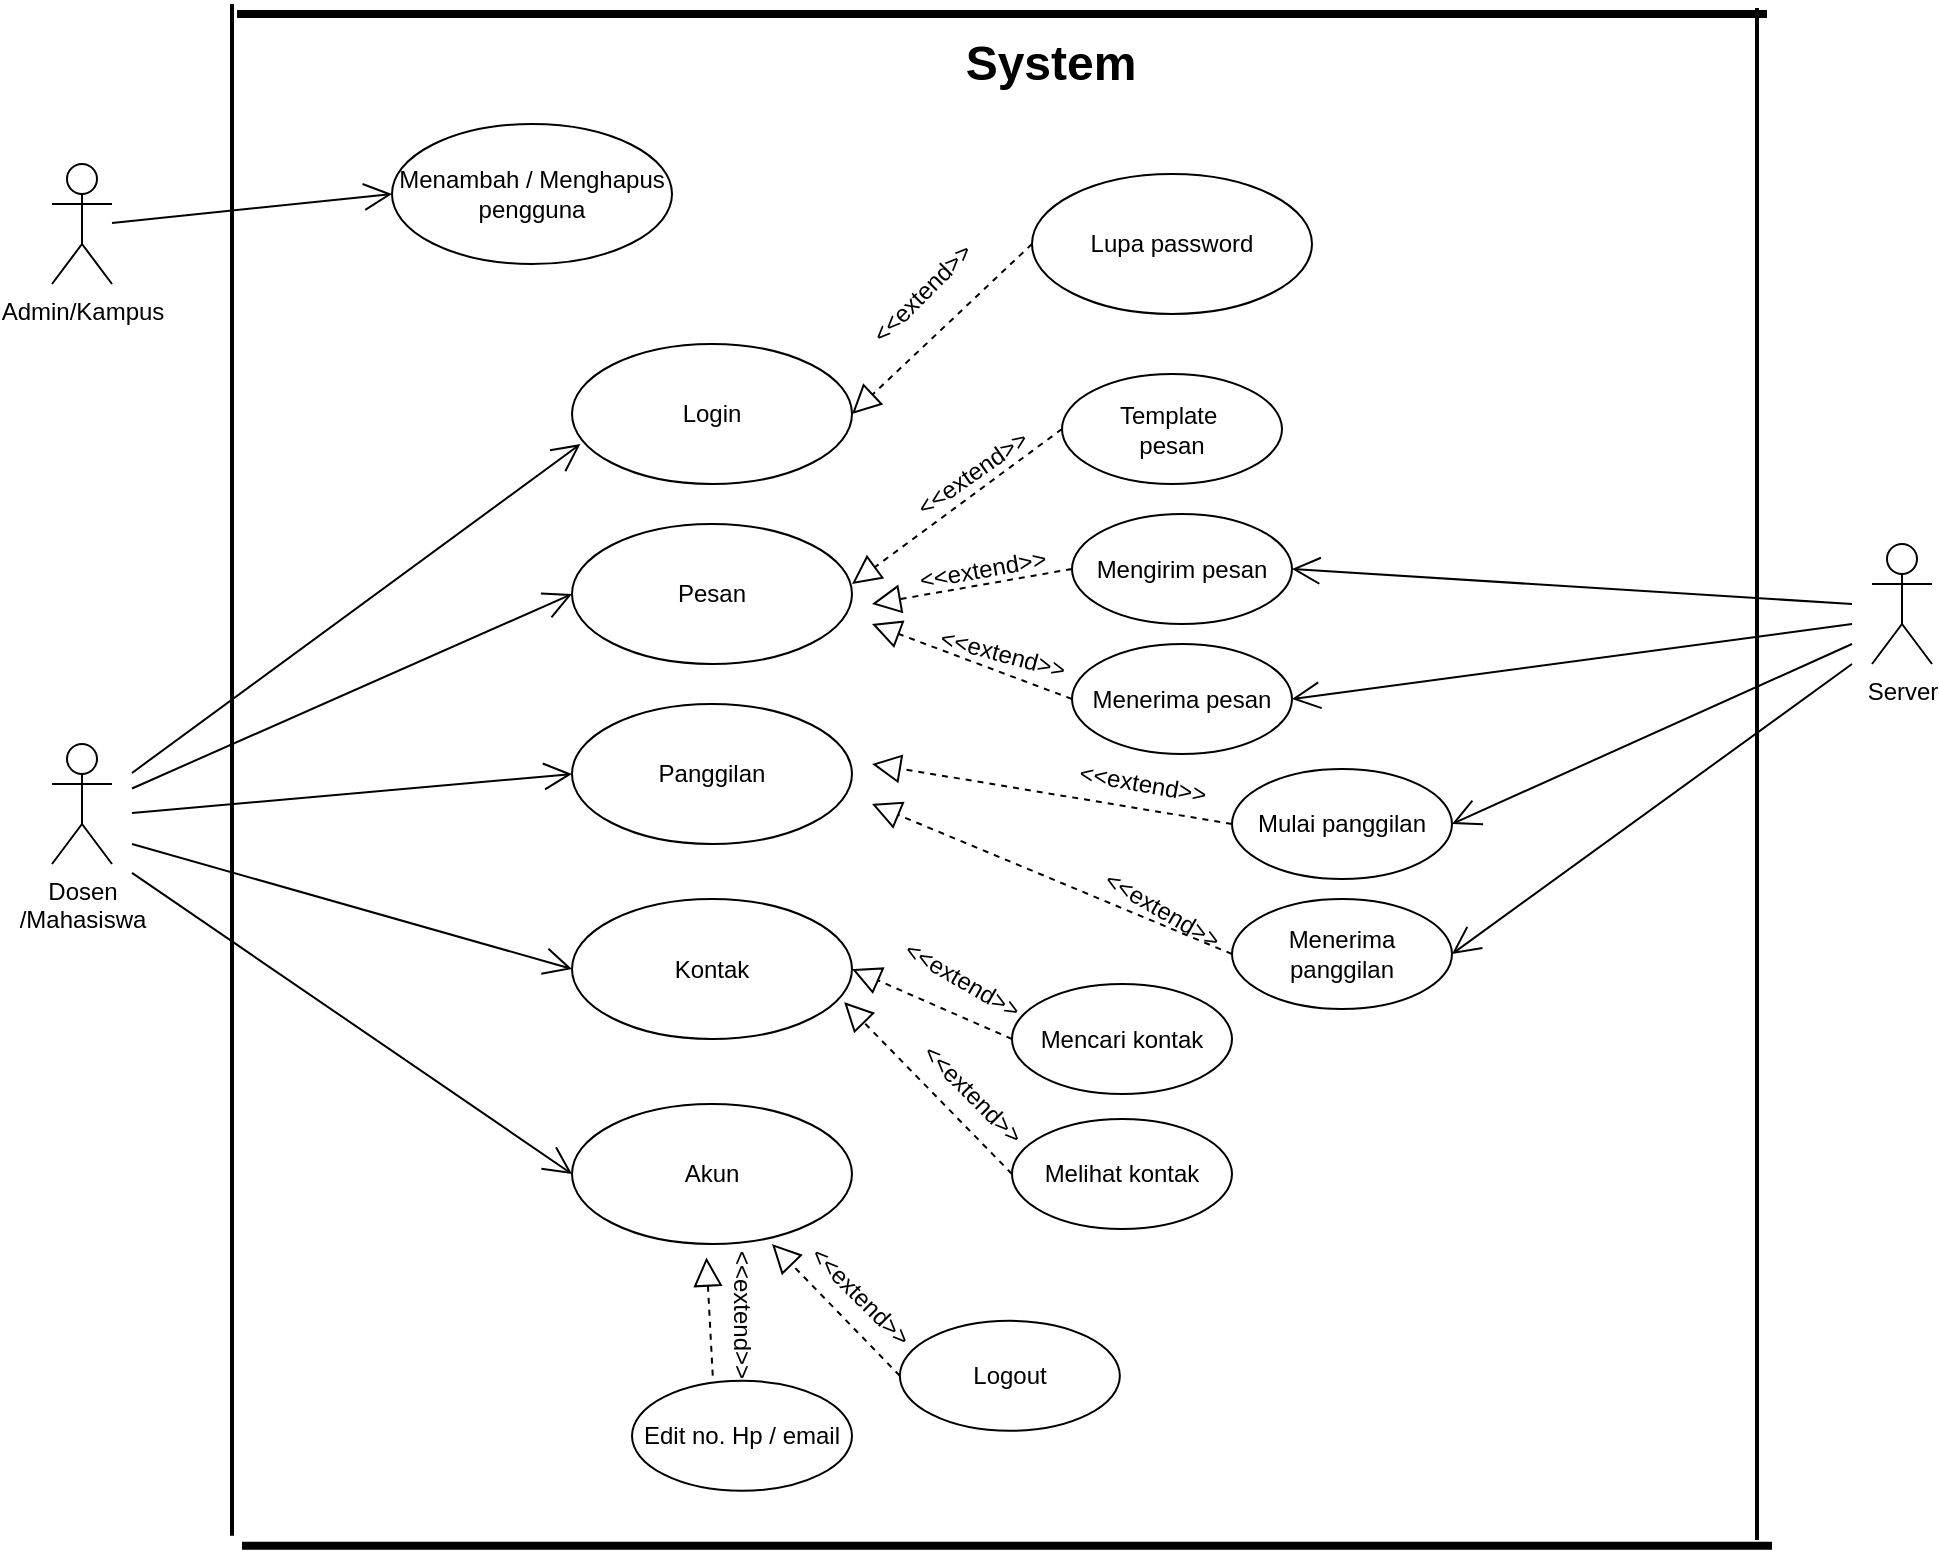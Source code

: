 <mxfile version="20.5.3" type="device"><diagram name="Page-1" id="5d7acffa-a066-3a61-03fe-96351882024d"><mxGraphModel dx="782" dy="428" grid="1" gridSize="10" guides="1" tooltips="1" connect="1" arrows="1" fold="1" page="1" pageScale="1" pageWidth="1100" pageHeight="850" background="#ffffff" math="0" shadow="0"><root><mxCell id="0"/><mxCell id="1" parent="0"/><mxCell id="xBsuJ-ZvFOJ9v9PAwK7a-1" value="Admin/Kampus" style="shape=umlActor;verticalLabelPosition=bottom;verticalAlign=top;fontStyle=0;labelBackgroundColor=none;labelBorderColor=none;html=1;" vertex="1" parent="1"><mxGeometry x="70" y="150" width="30" height="60" as="geometry"/></mxCell><mxCell id="xBsuJ-ZvFOJ9v9PAwK7a-6" value="Dosen&lt;br&gt;/Mahasiswa" style="shape=umlActor;verticalLabelPosition=bottom;verticalAlign=top;html=1;labelBackgroundColor=none;labelBorderColor=none;" vertex="1" parent="1"><mxGeometry x="70" y="440" width="30" height="60" as="geometry"/></mxCell><mxCell id="xBsuJ-ZvFOJ9v9PAwK7a-12" value="Menambah / Menghapus&lt;br&gt;pengguna" style="ellipse;whiteSpace=wrap;html=1;labelBackgroundColor=none;labelBorderColor=none;align=center;" vertex="1" parent="1"><mxGeometry x="240" y="130" width="140" height="70" as="geometry"/></mxCell><mxCell id="xBsuJ-ZvFOJ9v9PAwK7a-13" value="Pesan" style="ellipse;whiteSpace=wrap;html=1;labelBackgroundColor=none;labelBorderColor=none;align=center;" vertex="1" parent="1"><mxGeometry x="330" y="330" width="140" height="70" as="geometry"/></mxCell><mxCell id="xBsuJ-ZvFOJ9v9PAwK7a-14" value="Panggilan" style="ellipse;whiteSpace=wrap;html=1;labelBackgroundColor=none;labelBorderColor=none;align=center;" vertex="1" parent="1"><mxGeometry x="330" y="420" width="140" height="70" as="geometry"/></mxCell><mxCell id="xBsuJ-ZvFOJ9v9PAwK7a-15" value="Login" style="ellipse;whiteSpace=wrap;html=1;labelBackgroundColor=none;labelBorderColor=none;align=center;" vertex="1" parent="1"><mxGeometry x="330" y="240" width="140" height="70" as="geometry"/></mxCell><mxCell id="xBsuJ-ZvFOJ9v9PAwK7a-16" value="Kontak" style="ellipse;whiteSpace=wrap;html=1;labelBackgroundColor=none;labelBorderColor=none;align=center;" vertex="1" parent="1"><mxGeometry x="330" y="517.5" width="140" height="70" as="geometry"/></mxCell><mxCell id="xBsuJ-ZvFOJ9v9PAwK7a-17" value="Akun" style="ellipse;whiteSpace=wrap;html=1;labelBackgroundColor=none;labelBorderColor=none;align=center;" vertex="1" parent="1"><mxGeometry x="330" y="620" width="140" height="70" as="geometry"/></mxCell><mxCell id="xBsuJ-ZvFOJ9v9PAwK7a-18" value="Lupa password" style="ellipse;whiteSpace=wrap;html=1;labelBackgroundColor=none;labelBorderColor=none;align=center;" vertex="1" parent="1"><mxGeometry x="560" y="155" width="140" height="70" as="geometry"/></mxCell><mxCell id="xBsuJ-ZvFOJ9v9PAwK7a-21" value="" style="endArrow=open;endFill=1;endSize=12;html=1;rounded=0;entryX=0;entryY=0.5;entryDx=0;entryDy=0;" edge="1" parent="1" target="xBsuJ-ZvFOJ9v9PAwK7a-12"><mxGeometry width="160" relative="1" as="geometry"><mxPoint x="100" y="179.47" as="sourcePoint"/><mxPoint x="260" y="179.47" as="targetPoint"/></mxGeometry></mxCell><mxCell id="xBsuJ-ZvFOJ9v9PAwK7a-22" value="" style="endArrow=open;endFill=1;endSize=12;html=1;rounded=0;entryX=0;entryY=0.5;entryDx=0;entryDy=0;" edge="1" parent="1" target="xBsuJ-ZvFOJ9v9PAwK7a-17"><mxGeometry width="160" relative="1" as="geometry"><mxPoint x="110" y="504.47" as="sourcePoint"/><mxPoint x="250" y="490" as="targetPoint"/></mxGeometry></mxCell><mxCell id="xBsuJ-ZvFOJ9v9PAwK7a-23" value="" style="endArrow=open;endFill=1;endSize=12;html=1;rounded=0;entryX=0;entryY=0.5;entryDx=0;entryDy=0;" edge="1" parent="1" target="xBsuJ-ZvFOJ9v9PAwK7a-16"><mxGeometry width="160" relative="1" as="geometry"><mxPoint x="110" y="490" as="sourcePoint"/><mxPoint x="250" y="475.53" as="targetPoint"/></mxGeometry></mxCell><mxCell id="xBsuJ-ZvFOJ9v9PAwK7a-24" value="" style="endArrow=open;endFill=1;endSize=12;html=1;rounded=0;entryX=0;entryY=0.5;entryDx=0;entryDy=0;" edge="1" parent="1" target="xBsuJ-ZvFOJ9v9PAwK7a-14"><mxGeometry width="160" relative="1" as="geometry"><mxPoint x="110" y="474.47" as="sourcePoint"/><mxPoint x="250" y="460" as="targetPoint"/></mxGeometry></mxCell><mxCell id="xBsuJ-ZvFOJ9v9PAwK7a-25" value="" style="endArrow=open;endFill=1;endSize=12;html=1;rounded=0;entryX=0;entryY=0.5;entryDx=0;entryDy=0;" edge="1" parent="1" target="xBsuJ-ZvFOJ9v9PAwK7a-13"><mxGeometry width="160" relative="1" as="geometry"><mxPoint x="110" y="462.24" as="sourcePoint"/><mxPoint x="250" y="447.77" as="targetPoint"/></mxGeometry></mxCell><mxCell id="xBsuJ-ZvFOJ9v9PAwK7a-26" value="" style="endArrow=open;endFill=1;endSize=12;html=1;rounded=0;entryX=0.03;entryY=0.715;entryDx=0;entryDy=0;entryPerimeter=0;" edge="1" parent="1" target="xBsuJ-ZvFOJ9v9PAwK7a-15"><mxGeometry width="160" relative="1" as="geometry"><mxPoint x="110" y="454.47" as="sourcePoint"/><mxPoint x="250" y="440" as="targetPoint"/></mxGeometry></mxCell><mxCell id="xBsuJ-ZvFOJ9v9PAwK7a-27" value="" style="endArrow=block;dashed=1;endFill=0;endSize=12;html=1;rounded=0;exitX=0;exitY=0.5;exitDx=0;exitDy=0;entryX=1;entryY=0.5;entryDx=0;entryDy=0;" edge="1" parent="1" source="xBsuJ-ZvFOJ9v9PAwK7a-18" target="xBsuJ-ZvFOJ9v9PAwK7a-15"><mxGeometry width="160" relative="1" as="geometry"><mxPoint x="470" y="230" as="sourcePoint"/><mxPoint x="470.0" y="230" as="targetPoint"/></mxGeometry></mxCell><mxCell id="xBsuJ-ZvFOJ9v9PAwK7a-28" value="&amp;lt;&amp;lt;extend&amp;gt;&amp;gt;" style="text;html=1;align=center;verticalAlign=middle;resizable=0;points=[];autosize=1;strokeColor=none;fillColor=none;rotation=-45;" vertex="1" parent="1"><mxGeometry x="460" y="200" width="90" height="30" as="geometry"/></mxCell><mxCell id="xBsuJ-ZvFOJ9v9PAwK7a-32" value="" style="endArrow=block;dashed=1;endFill=0;endSize=12;html=1;rounded=0;exitX=0;exitY=0.5;exitDx=0;exitDy=0;" edge="1" source="xBsuJ-ZvFOJ9v9PAwK7a-42" parent="1"><mxGeometry width="160" relative="1" as="geometry"><mxPoint x="560" y="280" as="sourcePoint"/><mxPoint x="470" y="360" as="targetPoint"/></mxGeometry></mxCell><mxCell id="xBsuJ-ZvFOJ9v9PAwK7a-33" value="&amp;lt;&amp;lt;extend&amp;gt;&amp;gt;" style="text;html=1;align=center;verticalAlign=middle;resizable=0;points=[];autosize=1;strokeColor=none;fillColor=none;rotation=-35;" vertex="1" parent="1"><mxGeometry x="485" y="290" width="90" height="30" as="geometry"/></mxCell><mxCell id="xBsuJ-ZvFOJ9v9PAwK7a-34" value="Mengirim pesan" style="ellipse;whiteSpace=wrap;html=1;labelBackgroundColor=none;labelBorderColor=none;align=center;" vertex="1" parent="1"><mxGeometry x="580" y="325" width="110" height="55" as="geometry"/></mxCell><mxCell id="xBsuJ-ZvFOJ9v9PAwK7a-35" value="" style="endArrow=block;dashed=1;endFill=0;endSize=12;html=1;rounded=0;exitX=0;exitY=0.5;exitDx=0;exitDy=0;" edge="1" source="xBsuJ-ZvFOJ9v9PAwK7a-34" parent="1"><mxGeometry width="160" relative="1" as="geometry"><mxPoint x="470" y="400" as="sourcePoint"/><mxPoint x="480" y="370" as="targetPoint"/></mxGeometry></mxCell><mxCell id="xBsuJ-ZvFOJ9v9PAwK7a-36" value="&amp;lt;&amp;lt;extend&amp;gt;&amp;gt;" style="text;html=1;align=center;verticalAlign=middle;resizable=0;points=[];autosize=1;strokeColor=none;fillColor=none;rotation=-10;" vertex="1" parent="1"><mxGeometry x="490" y="337.5" width="90" height="30" as="geometry"/></mxCell><mxCell id="xBsuJ-ZvFOJ9v9PAwK7a-39" value="Menerima pesan" style="ellipse;whiteSpace=wrap;html=1;labelBackgroundColor=none;labelBorderColor=none;align=center;" vertex="1" parent="1"><mxGeometry x="580" y="390" width="110" height="55" as="geometry"/></mxCell><mxCell id="xBsuJ-ZvFOJ9v9PAwK7a-40" value="" style="endArrow=block;dashed=1;endFill=0;endSize=12;html=1;rounded=0;exitX=0;exitY=0.5;exitDx=0;exitDy=0;" edge="1" source="xBsuJ-ZvFOJ9v9PAwK7a-39" parent="1"><mxGeometry width="160" relative="1" as="geometry"><mxPoint x="470" y="465" as="sourcePoint"/><mxPoint x="480" y="380" as="targetPoint"/></mxGeometry></mxCell><mxCell id="xBsuJ-ZvFOJ9v9PAwK7a-41" value="&amp;lt;&amp;lt;extend&amp;gt;&amp;gt;" style="text;html=1;align=center;verticalAlign=middle;resizable=0;points=[];autosize=1;strokeColor=none;fillColor=none;rotation=15;" vertex="1" parent="1"><mxGeometry x="500" y="380" width="90" height="30" as="geometry"/></mxCell><mxCell id="xBsuJ-ZvFOJ9v9PAwK7a-42" value="Template&amp;nbsp;&lt;br&gt;pesan" style="ellipse;whiteSpace=wrap;html=1;labelBackgroundColor=none;labelBorderColor=none;align=center;" vertex="1" parent="1"><mxGeometry x="575" y="255" width="110" height="55" as="geometry"/></mxCell><mxCell id="xBsuJ-ZvFOJ9v9PAwK7a-43" value="" style="endArrow=open;endFill=1;endSize=12;html=1;rounded=0;entryX=1;entryY=0.5;entryDx=0;entryDy=0;" edge="1" parent="1" target="xBsuJ-ZvFOJ9v9PAwK7a-34"><mxGeometry width="160" relative="1" as="geometry"><mxPoint x="970" y="370" as="sourcePoint"/><mxPoint x="860" y="240" as="targetPoint"/></mxGeometry></mxCell><mxCell id="xBsuJ-ZvFOJ9v9PAwK7a-44" value="" style="endArrow=open;endFill=1;endSize=12;html=1;rounded=0;entryX=1;entryY=0.5;entryDx=0;entryDy=0;startArrow=none;" edge="1" parent="1" target="xBsuJ-ZvFOJ9v9PAwK7a-39"><mxGeometry width="160" relative="1" as="geometry"><mxPoint x="970" y="380" as="sourcePoint"/><mxPoint x="700" y="362.5" as="targetPoint"/></mxGeometry></mxCell><mxCell id="xBsuJ-ZvFOJ9v9PAwK7a-48" value="Mulai panggilan" style="ellipse;whiteSpace=wrap;html=1;labelBackgroundColor=none;labelBorderColor=none;align=center;" vertex="1" parent="1"><mxGeometry x="660" y="452.5" width="110" height="55" as="geometry"/></mxCell><mxCell id="xBsuJ-ZvFOJ9v9PAwK7a-49" value="" style="endArrow=block;dashed=1;endFill=0;endSize=12;html=1;rounded=0;exitX=0;exitY=0.5;exitDx=0;exitDy=0;" edge="1" source="xBsuJ-ZvFOJ9v9PAwK7a-48" parent="1"><mxGeometry width="160" relative="1" as="geometry"><mxPoint x="550" y="527.5" as="sourcePoint"/><mxPoint x="480" y="450" as="targetPoint"/></mxGeometry></mxCell><mxCell id="xBsuJ-ZvFOJ9v9PAwK7a-50" value="&amp;lt;&amp;lt;extend&amp;gt;&amp;gt;" style="text;html=1;align=center;verticalAlign=middle;resizable=0;points=[];autosize=1;strokeColor=none;fillColor=none;rotation=10;" vertex="1" parent="1"><mxGeometry x="570" y="445" width="90" height="30" as="geometry"/></mxCell><mxCell id="xBsuJ-ZvFOJ9v9PAwK7a-51" value="Menerima panggilan" style="ellipse;whiteSpace=wrap;html=1;labelBackgroundColor=none;labelBorderColor=none;align=center;" vertex="1" parent="1"><mxGeometry x="660" y="517.5" width="110" height="55" as="geometry"/></mxCell><mxCell id="xBsuJ-ZvFOJ9v9PAwK7a-52" value="" style="endArrow=block;dashed=1;endFill=0;endSize=12;html=1;rounded=0;exitX=0;exitY=0.5;exitDx=0;exitDy=0;" edge="1" source="xBsuJ-ZvFOJ9v9PAwK7a-51" parent="1"><mxGeometry width="160" relative="1" as="geometry"><mxPoint x="550" y="592.5" as="sourcePoint"/><mxPoint x="480" y="470" as="targetPoint"/></mxGeometry></mxCell><mxCell id="xBsuJ-ZvFOJ9v9PAwK7a-53" value="&amp;lt;&amp;lt;extend&amp;gt;&amp;gt;" style="text;html=1;align=center;verticalAlign=middle;resizable=0;points=[];autosize=1;strokeColor=none;fillColor=none;rotation=30;" vertex="1" parent="1"><mxGeometry x="580" y="507.5" width="90" height="30" as="geometry"/></mxCell><mxCell id="xBsuJ-ZvFOJ9v9PAwK7a-54" value="" style="endArrow=open;endFill=1;endSize=12;html=1;rounded=0;entryX=1;entryY=0.5;entryDx=0;entryDy=0;" edge="1" target="xBsuJ-ZvFOJ9v9PAwK7a-48" parent="1"><mxGeometry width="160" relative="1" as="geometry"><mxPoint x="970" y="390" as="sourcePoint"/><mxPoint x="940" y="367.5" as="targetPoint"/></mxGeometry></mxCell><mxCell id="xBsuJ-ZvFOJ9v9PAwK7a-55" value="" style="endArrow=open;endFill=1;endSize=12;html=1;rounded=0;entryX=1;entryY=0.5;entryDx=0;entryDy=0;" edge="1" target="xBsuJ-ZvFOJ9v9PAwK7a-51" parent="1"><mxGeometry width="160" relative="1" as="geometry"><mxPoint x="970" y="400" as="sourcePoint"/><mxPoint x="780" y="490" as="targetPoint"/></mxGeometry></mxCell><mxCell id="xBsuJ-ZvFOJ9v9PAwK7a-58" value="" style="endArrow=block;dashed=1;endFill=0;endSize=12;html=1;rounded=0;exitX=0;exitY=0.5;exitDx=0;exitDy=0;entryX=1;entryY=0.5;entryDx=0;entryDy=0;" edge="1" source="xBsuJ-ZvFOJ9v9PAwK7a-60" parent="1" target="xBsuJ-ZvFOJ9v9PAwK7a-16"><mxGeometry width="160" relative="1" as="geometry"><mxPoint x="550" y="585" as="sourcePoint"/><mxPoint x="460" y="665" as="targetPoint"/></mxGeometry></mxCell><mxCell id="xBsuJ-ZvFOJ9v9PAwK7a-59" value="&amp;lt;&amp;lt;extend&amp;gt;&amp;gt;" style="text;html=1;align=center;verticalAlign=middle;resizable=0;points=[];autosize=1;strokeColor=none;fillColor=none;rotation=30;" vertex="1" parent="1"><mxGeometry x="480" y="542.5" width="90" height="30" as="geometry"/></mxCell><mxCell id="xBsuJ-ZvFOJ9v9PAwK7a-60" value="Mencari kontak" style="ellipse;whiteSpace=wrap;html=1;labelBackgroundColor=none;labelBorderColor=none;align=center;" vertex="1" parent="1"><mxGeometry x="550" y="560" width="110" height="55" as="geometry"/></mxCell><mxCell id="xBsuJ-ZvFOJ9v9PAwK7a-61" value="" style="endArrow=block;dashed=1;endFill=0;endSize=12;html=1;rounded=0;exitX=0;exitY=0.5;exitDx=0;exitDy=0;entryX=0.972;entryY=0.737;entryDx=0;entryDy=0;entryPerimeter=0;" edge="1" source="xBsuJ-ZvFOJ9v9PAwK7a-63" parent="1" target="xBsuJ-ZvFOJ9v9PAwK7a-16"><mxGeometry width="160" relative="1" as="geometry"><mxPoint x="550" y="652.5" as="sourcePoint"/><mxPoint x="470.0" y="620" as="targetPoint"/></mxGeometry></mxCell><mxCell id="xBsuJ-ZvFOJ9v9PAwK7a-62" value="&amp;lt;&amp;lt;extend&amp;gt;&amp;gt;" style="text;html=1;align=center;verticalAlign=middle;resizable=0;points=[];autosize=1;strokeColor=none;fillColor=none;rotation=45;" vertex="1" parent="1"><mxGeometry x="485" y="600" width="90" height="30" as="geometry"/></mxCell><mxCell id="xBsuJ-ZvFOJ9v9PAwK7a-63" value="Melihat kontak" style="ellipse;whiteSpace=wrap;html=1;labelBackgroundColor=none;labelBorderColor=none;align=center;" vertex="1" parent="1"><mxGeometry x="550" y="627.5" width="110" height="55" as="geometry"/></mxCell><mxCell id="xBsuJ-ZvFOJ9v9PAwK7a-7" value="Server" style="shape=umlActor;verticalLabelPosition=bottom;verticalAlign=top;html=1;labelBackgroundColor=none;labelBorderColor=none;" vertex="1" parent="1"><mxGeometry x="980" y="340" width="30" height="60" as="geometry"/></mxCell><mxCell id="xBsuJ-ZvFOJ9v9PAwK7a-67" value="" style="endArrow=block;dashed=1;endFill=0;endSize=12;html=1;rounded=0;exitX=0;exitY=0.5;exitDx=0;exitDy=0;" edge="1" source="xBsuJ-ZvFOJ9v9PAwK7a-69" parent="1"><mxGeometry width="160" relative="1" as="geometry"><mxPoint x="493.92" y="753.41" as="sourcePoint"/><mxPoint x="430" y="690" as="targetPoint"/></mxGeometry></mxCell><mxCell id="xBsuJ-ZvFOJ9v9PAwK7a-68" value="&amp;lt;&amp;lt;extend&amp;gt;&amp;gt;" style="text;html=1;align=center;verticalAlign=middle;resizable=0;points=[];autosize=1;strokeColor=none;fillColor=none;rotation=45;" vertex="1" parent="1"><mxGeometry x="428.92" y="700.91" width="90" height="30" as="geometry"/></mxCell><mxCell id="xBsuJ-ZvFOJ9v9PAwK7a-69" value="Logout" style="ellipse;whiteSpace=wrap;html=1;labelBackgroundColor=none;labelBorderColor=none;align=center;" vertex="1" parent="1"><mxGeometry x="493.92" y="728.41" width="110" height="55" as="geometry"/></mxCell><mxCell id="xBsuJ-ZvFOJ9v9PAwK7a-70" value="" style="endArrow=block;dashed=1;endFill=0;endSize=12;html=1;rounded=0;exitX=0.367;exitY=-0.047;exitDx=0;exitDy=0;exitPerimeter=0;entryX=0.186;entryY=1.093;entryDx=0;entryDy=0;entryPerimeter=0;" edge="1" source="xBsuJ-ZvFOJ9v9PAwK7a-72" parent="1" target="xBsuJ-ZvFOJ9v9PAwK7a-71"><mxGeometry width="160" relative="1" as="geometry"><mxPoint x="360" y="783.41" as="sourcePoint"/><mxPoint x="296.08" y="720" as="targetPoint"/></mxGeometry></mxCell><mxCell id="xBsuJ-ZvFOJ9v9PAwK7a-71" value="&amp;lt;&amp;lt;extend&amp;gt;&amp;gt;" style="text;html=1;align=center;verticalAlign=middle;resizable=0;points=[];autosize=1;strokeColor=none;fillColor=none;rotation=90;" vertex="1" parent="1"><mxGeometry x="370" y="710" width="90" height="30" as="geometry"/></mxCell><mxCell id="xBsuJ-ZvFOJ9v9PAwK7a-72" value="Edit no. Hp / email" style="ellipse;whiteSpace=wrap;html=1;labelBackgroundColor=none;labelBorderColor=none;align=center;" vertex="1" parent="1"><mxGeometry x="360" y="758.41" width="110" height="55" as="geometry"/></mxCell><mxCell id="xBsuJ-ZvFOJ9v9PAwK7a-80" value="" style="line;strokeWidth=2;direction=south;html=1;labelBackgroundColor=none;labelBorderColor=none;" vertex="1" parent="1"><mxGeometry x="155" y="70" width="10" height="765.91" as="geometry"/></mxCell><mxCell id="xBsuJ-ZvFOJ9v9PAwK7a-81" value="" style="line;strokeWidth=4;html=1;perimeter=backbonePerimeter;points=[];outlineConnect=0;labelBackgroundColor=none;labelBorderColor=none;" vertex="1" parent="1"><mxGeometry x="165" y="835.91" width="765" height="10" as="geometry"/></mxCell><mxCell id="xBsuJ-ZvFOJ9v9PAwK7a-82" value="" style="line;strokeWidth=4;html=1;perimeter=backbonePerimeter;points=[];outlineConnect=0;labelBackgroundColor=none;labelBorderColor=none;" vertex="1" parent="1"><mxGeometry x="162.5" y="70" width="765" height="10" as="geometry"/></mxCell><mxCell id="xBsuJ-ZvFOJ9v9PAwK7a-83" value="" style="line;strokeWidth=2;direction=south;html=1;labelBackgroundColor=none;labelBorderColor=none;" vertex="1" parent="1"><mxGeometry x="917.5" y="72.05" width="10" height="765.91" as="geometry"/></mxCell><mxCell id="xBsuJ-ZvFOJ9v9PAwK7a-85" value="System" style="text;strokeColor=none;fillColor=none;html=1;fontSize=24;fontStyle=1;verticalAlign=middle;align=center;labelBackgroundColor=none;labelBorderColor=none;" vertex="1" parent="1"><mxGeometry x="518.92" y="80" width="100" height="40" as="geometry"/></mxCell></root></mxGraphModel></diagram></mxfile>